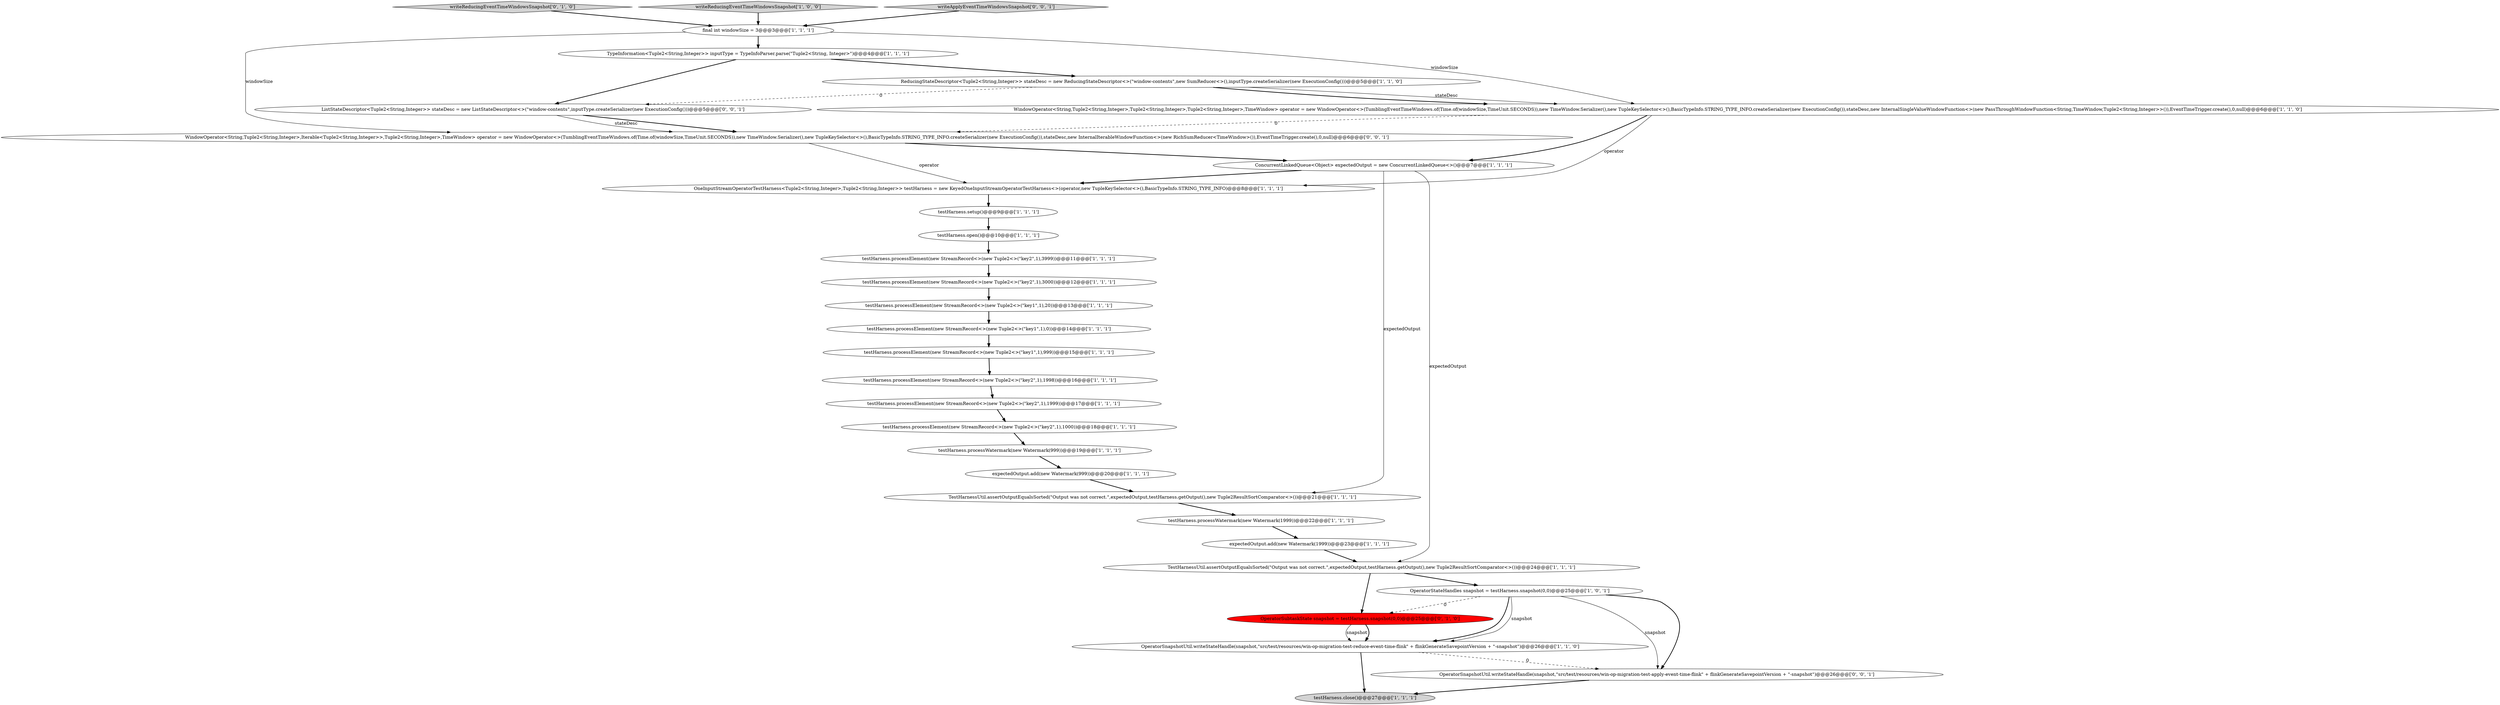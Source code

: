 digraph {
11 [style = filled, label = "testHarness.open()@@@10@@@['1', '1', '1']", fillcolor = white, shape = ellipse image = "AAA0AAABBB1BBB"];
26 [style = filled, label = "OperatorSubtaskState snapshot = testHarness.snapshot(0,0)@@@25@@@['0', '1', '0']", fillcolor = red, shape = ellipse image = "AAA1AAABBB2BBB"];
17 [style = filled, label = "testHarness.processElement(new StreamRecord<>(new Tuple2<>(\"key2\",1),3000))@@@12@@@['1', '1', '1']", fillcolor = white, shape = ellipse image = "AAA0AAABBB1BBB"];
6 [style = filled, label = "testHarness.processElement(new StreamRecord<>(new Tuple2<>(\"key2\",1),3999))@@@11@@@['1', '1', '1']", fillcolor = white, shape = ellipse image = "AAA0AAABBB1BBB"];
14 [style = filled, label = "expectedOutput.add(new Watermark(1999))@@@23@@@['1', '1', '1']", fillcolor = white, shape = ellipse image = "AAA0AAABBB1BBB"];
27 [style = filled, label = "writeReducingEventTimeWindowsSnapshot['0', '1', '0']", fillcolor = lightgray, shape = diamond image = "AAA0AAABBB2BBB"];
16 [style = filled, label = "testHarness.processElement(new StreamRecord<>(new Tuple2<>(\"key1\",1),20))@@@13@@@['1', '1', '1']", fillcolor = white, shape = ellipse image = "AAA0AAABBB1BBB"];
12 [style = filled, label = "TestHarnessUtil.assertOutputEqualsSorted(\"Output was not correct.\",expectedOutput,testHarness.getOutput(),new Tuple2ResultSortComparator<>())@@@24@@@['1', '1', '1']", fillcolor = white, shape = ellipse image = "AAA0AAABBB1BBB"];
5 [style = filled, label = "TypeInformation<Tuple2<String,Integer>> inputType = TypeInfoParser.parse(\"Tuple2<String, Integer>\")@@@4@@@['1', '1', '1']", fillcolor = white, shape = ellipse image = "AAA0AAABBB1BBB"];
4 [style = filled, label = "OneInputStreamOperatorTestHarness<Tuple2<String,Integer>,Tuple2<String,Integer>> testHarness = new KeyedOneInputStreamOperatorTestHarness<>(operator,new TupleKeySelector<>(),BasicTypeInfo.STRING_TYPE_INFO)@@@8@@@['1', '1', '1']", fillcolor = white, shape = ellipse image = "AAA0AAABBB1BBB"];
7 [style = filled, label = "OperatorSnapshotUtil.writeStateHandle(snapshot,\"src/test/resources/win-op-migration-test-reduce-event-time-flink\" + flinkGenerateSavepointVersion + \"-snapshot\")@@@26@@@['1', '1', '0']", fillcolor = white, shape = ellipse image = "AAA0AAABBB1BBB"];
22 [style = filled, label = "OperatorStateHandles snapshot = testHarness.snapshot(0,0)@@@25@@@['1', '0', '1']", fillcolor = white, shape = ellipse image = "AAA0AAABBB1BBB"];
30 [style = filled, label = "ListStateDescriptor<Tuple2<String,Integer>> stateDesc = new ListStateDescriptor<>(\"window-contents\",inputType.createSerializer(new ExecutionConfig()))@@@5@@@['0', '0', '1']", fillcolor = white, shape = ellipse image = "AAA0AAABBB3BBB"];
13 [style = filled, label = "testHarness.processElement(new StreamRecord<>(new Tuple2<>(\"key1\",1),0))@@@14@@@['1', '1', '1']", fillcolor = white, shape = ellipse image = "AAA0AAABBB1BBB"];
10 [style = filled, label = "WindowOperator<String,Tuple2<String,Integer>,Tuple2<String,Integer>,Tuple2<String,Integer>,TimeWindow> operator = new WindowOperator<>(TumblingEventTimeWindows.of(Time.of(windowSize,TimeUnit.SECONDS)),new TimeWindow.Serializer(),new TupleKeySelector<>(),BasicTypeInfo.STRING_TYPE_INFO.createSerializer(new ExecutionConfig()),stateDesc,new InternalSingleValueWindowFunction<>(new PassThroughWindowFunction<String,TimeWindow,Tuple2<String,Integer>>()),EventTimeTrigger.create(),0,null)@@@6@@@['1', '1', '0']", fillcolor = white, shape = ellipse image = "AAA0AAABBB1BBB"];
29 [style = filled, label = "OperatorSnapshotUtil.writeStateHandle(snapshot,\"src/test/resources/win-op-migration-test-apply-event-time-flink\" + flinkGenerateSavepointVersion + \"-snapshot\")@@@26@@@['0', '0', '1']", fillcolor = white, shape = ellipse image = "AAA0AAABBB3BBB"];
1 [style = filled, label = "writeReducingEventTimeWindowsSnapshot['1', '0', '0']", fillcolor = lightgray, shape = diamond image = "AAA0AAABBB1BBB"];
23 [style = filled, label = "final int windowSize = 3@@@3@@@['1', '1', '1']", fillcolor = white, shape = ellipse image = "AAA0AAABBB1BBB"];
0 [style = filled, label = "testHarness.processElement(new StreamRecord<>(new Tuple2<>(\"key1\",1),999))@@@15@@@['1', '1', '1']", fillcolor = white, shape = ellipse image = "AAA0AAABBB1BBB"];
2 [style = filled, label = "testHarness.processElement(new StreamRecord<>(new Tuple2<>(\"key2\",1),1000))@@@18@@@['1', '1', '1']", fillcolor = white, shape = ellipse image = "AAA0AAABBB1BBB"];
25 [style = filled, label = "testHarness.processElement(new StreamRecord<>(new Tuple2<>(\"key2\",1),1999))@@@17@@@['1', '1', '1']", fillcolor = white, shape = ellipse image = "AAA0AAABBB1BBB"];
19 [style = filled, label = "ConcurrentLinkedQueue<Object> expectedOutput = new ConcurrentLinkedQueue<>()@@@7@@@['1', '1', '1']", fillcolor = white, shape = ellipse image = "AAA0AAABBB1BBB"];
20 [style = filled, label = "testHarness.processElement(new StreamRecord<>(new Tuple2<>(\"key2\",1),1998))@@@16@@@['1', '1', '1']", fillcolor = white, shape = ellipse image = "AAA0AAABBB1BBB"];
24 [style = filled, label = "testHarness.setup()@@@9@@@['1', '1', '1']", fillcolor = white, shape = ellipse image = "AAA0AAABBB1BBB"];
21 [style = filled, label = "testHarness.processWatermark(new Watermark(999))@@@19@@@['1', '1', '1']", fillcolor = white, shape = ellipse image = "AAA0AAABBB1BBB"];
15 [style = filled, label = "expectedOutput.add(new Watermark(999))@@@20@@@['1', '1', '1']", fillcolor = white, shape = ellipse image = "AAA0AAABBB1BBB"];
31 [style = filled, label = "WindowOperator<String,Tuple2<String,Integer>,Iterable<Tuple2<String,Integer>>,Tuple2<String,Integer>,TimeWindow> operator = new WindowOperator<>(TumblingEventTimeWindows.of(Time.of(windowSize,TimeUnit.SECONDS)),new TimeWindow.Serializer(),new TupleKeySelector<>(),BasicTypeInfo.STRING_TYPE_INFO.createSerializer(new ExecutionConfig()),stateDesc,new InternalIterableWindowFunction<>(new RichSumReducer<TimeWindow>()),EventTimeTrigger.create(),0,null)@@@6@@@['0', '0', '1']", fillcolor = white, shape = ellipse image = "AAA0AAABBB3BBB"];
28 [style = filled, label = "writeApplyEventTimeWindowsSnapshot['0', '0', '1']", fillcolor = lightgray, shape = diamond image = "AAA0AAABBB3BBB"];
18 [style = filled, label = "TestHarnessUtil.assertOutputEqualsSorted(\"Output was not correct.\",expectedOutput,testHarness.getOutput(),new Tuple2ResultSortComparator<>())@@@21@@@['1', '1', '1']", fillcolor = white, shape = ellipse image = "AAA0AAABBB1BBB"];
3 [style = filled, label = "testHarness.processWatermark(new Watermark(1999))@@@22@@@['1', '1', '1']", fillcolor = white, shape = ellipse image = "AAA0AAABBB1BBB"];
8 [style = filled, label = "testHarness.close()@@@27@@@['1', '1', '1']", fillcolor = lightgray, shape = ellipse image = "AAA0AAABBB1BBB"];
9 [style = filled, label = "ReducingStateDescriptor<Tuple2<String,Integer>> stateDesc = new ReducingStateDescriptor<>(\"window-contents\",new SumReducer<>(),inputType.createSerializer(new ExecutionConfig()))@@@5@@@['1', '1', '0']", fillcolor = white, shape = ellipse image = "AAA0AAABBB1BBB"];
6->17 [style = bold, label=""];
29->8 [style = bold, label=""];
18->3 [style = bold, label=""];
16->13 [style = bold, label=""];
4->24 [style = bold, label=""];
23->5 [style = bold, label=""];
26->7 [style = bold, label=""];
5->9 [style = bold, label=""];
23->10 [style = solid, label="windowSize"];
21->15 [style = bold, label=""];
10->19 [style = bold, label=""];
11->6 [style = bold, label=""];
3->14 [style = bold, label=""];
22->29 [style = bold, label=""];
10->31 [style = dashed, label="0"];
12->26 [style = bold, label=""];
26->7 [style = solid, label="snapshot"];
9->10 [style = bold, label=""];
30->31 [style = solid, label="stateDesc"];
7->8 [style = bold, label=""];
20->25 [style = bold, label=""];
15->18 [style = bold, label=""];
9->10 [style = solid, label="stateDesc"];
25->2 [style = bold, label=""];
22->7 [style = bold, label=""];
1->23 [style = bold, label=""];
22->29 [style = solid, label="snapshot"];
10->4 [style = solid, label="operator"];
19->18 [style = solid, label="expectedOutput"];
2->21 [style = bold, label=""];
24->11 [style = bold, label=""];
30->31 [style = bold, label=""];
28->23 [style = bold, label=""];
22->7 [style = solid, label="snapshot"];
14->12 [style = bold, label=""];
23->31 [style = solid, label="windowSize"];
0->20 [style = bold, label=""];
27->23 [style = bold, label=""];
31->4 [style = solid, label="operator"];
7->29 [style = dashed, label="0"];
19->4 [style = bold, label=""];
5->30 [style = bold, label=""];
31->19 [style = bold, label=""];
12->22 [style = bold, label=""];
9->30 [style = dashed, label="0"];
17->16 [style = bold, label=""];
13->0 [style = bold, label=""];
19->12 [style = solid, label="expectedOutput"];
22->26 [style = dashed, label="0"];
}
